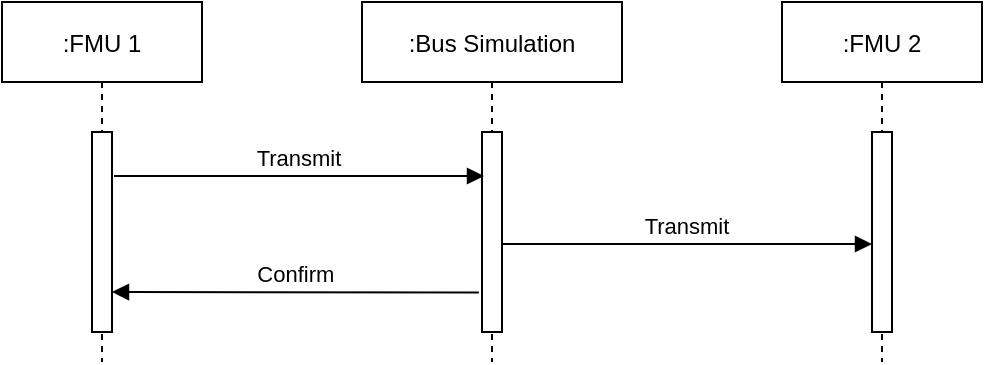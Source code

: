 <mxfile version="26.0.6">
  <diagram name="Page-1" id="NnsKN626D9liByVkLeI2">
    <mxGraphModel dx="623" dy="349" grid="1" gridSize="10" guides="1" tooltips="1" connect="1" arrows="1" fold="1" page="1" pageScale="1" pageWidth="500" pageHeight="360" background="#ffffff" math="0" shadow="0">
      <root>
        <mxCell id="0" />
        <mxCell id="1" parent="0" />
        <mxCell id="38V0bhP_iluJrH1EHx-o-10" value=":FMU 1" style="shape=umlLifeline;perimeter=lifelinePerimeter;container=1;collapsible=0;recursiveResize=0;rounded=0;shadow=0;strokeWidth=1;" vertex="1" parent="1">
          <mxGeometry x="130" y="90" width="100" height="180" as="geometry" />
        </mxCell>
        <mxCell id="38V0bhP_iluJrH1EHx-o-11" value="" style="points=[];perimeter=orthogonalPerimeter;rounded=0;shadow=0;strokeWidth=1;" vertex="1" parent="38V0bhP_iluJrH1EHx-o-10">
          <mxGeometry x="45" y="65" width="10" height="100" as="geometry" />
        </mxCell>
        <mxCell id="38V0bhP_iluJrH1EHx-o-12" value=":Bus Simulation" style="shape=umlLifeline;perimeter=lifelinePerimeter;container=1;collapsible=0;recursiveResize=0;rounded=0;shadow=0;strokeWidth=1;" vertex="1" parent="1">
          <mxGeometry x="310" y="90" width="130" height="180" as="geometry" />
        </mxCell>
        <mxCell id="38V0bhP_iluJrH1EHx-o-13" value="" style="points=[];perimeter=orthogonalPerimeter;rounded=0;shadow=0;strokeWidth=1;" vertex="1" parent="38V0bhP_iluJrH1EHx-o-12">
          <mxGeometry x="60" y="65" width="10" height="100" as="geometry" />
        </mxCell>
        <mxCell id="38V0bhP_iluJrH1EHx-o-14" value="Transmit" style="verticalAlign=bottom;endArrow=block;entryX=0;entryY=0;shadow=0;strokeWidth=1;" edge="1" parent="38V0bhP_iluJrH1EHx-o-12">
          <mxGeometry relative="1" as="geometry">
            <mxPoint x="70" y="121" as="sourcePoint" />
            <mxPoint x="255" y="121" as="targetPoint" />
          </mxGeometry>
        </mxCell>
        <mxCell id="38V0bhP_iluJrH1EHx-o-15" value=":FMU 2" style="shape=umlLifeline;perimeter=lifelinePerimeter;container=1;collapsible=0;recursiveResize=0;rounded=0;shadow=0;strokeWidth=1;" vertex="1" parent="1">
          <mxGeometry x="520" y="90" width="100" height="180" as="geometry" />
        </mxCell>
        <mxCell id="38V0bhP_iluJrH1EHx-o-16" value="" style="points=[];perimeter=orthogonalPerimeter;rounded=0;shadow=0;strokeWidth=1;" vertex="1" parent="38V0bhP_iluJrH1EHx-o-15">
          <mxGeometry x="45" y="65" width="10" height="100" as="geometry" />
        </mxCell>
        <mxCell id="38V0bhP_iluJrH1EHx-o-17" value="Transmit" style="verticalAlign=bottom;endArrow=block;entryX=0;entryY=0;shadow=0;strokeWidth=1;" edge="1" parent="1">
          <mxGeometry relative="1" as="geometry">
            <mxPoint x="186" y="177" as="sourcePoint" />
            <mxPoint x="371" y="177" as="targetPoint" />
          </mxGeometry>
        </mxCell>
        <mxCell id="38V0bhP_iluJrH1EHx-o-18" value="Confirm" style="verticalAlign=bottom;endArrow=block;shadow=0;strokeWidth=1;exitX=-0.16;exitY=0.729;exitDx=0;exitDy=0;exitPerimeter=0;" edge="1" parent="1">
          <mxGeometry relative="1" as="geometry">
            <mxPoint x="368.4" y="235.19" as="sourcePoint" />
            <mxPoint x="185" y="235" as="targetPoint" />
          </mxGeometry>
        </mxCell>
      </root>
    </mxGraphModel>
  </diagram>
</mxfile>
